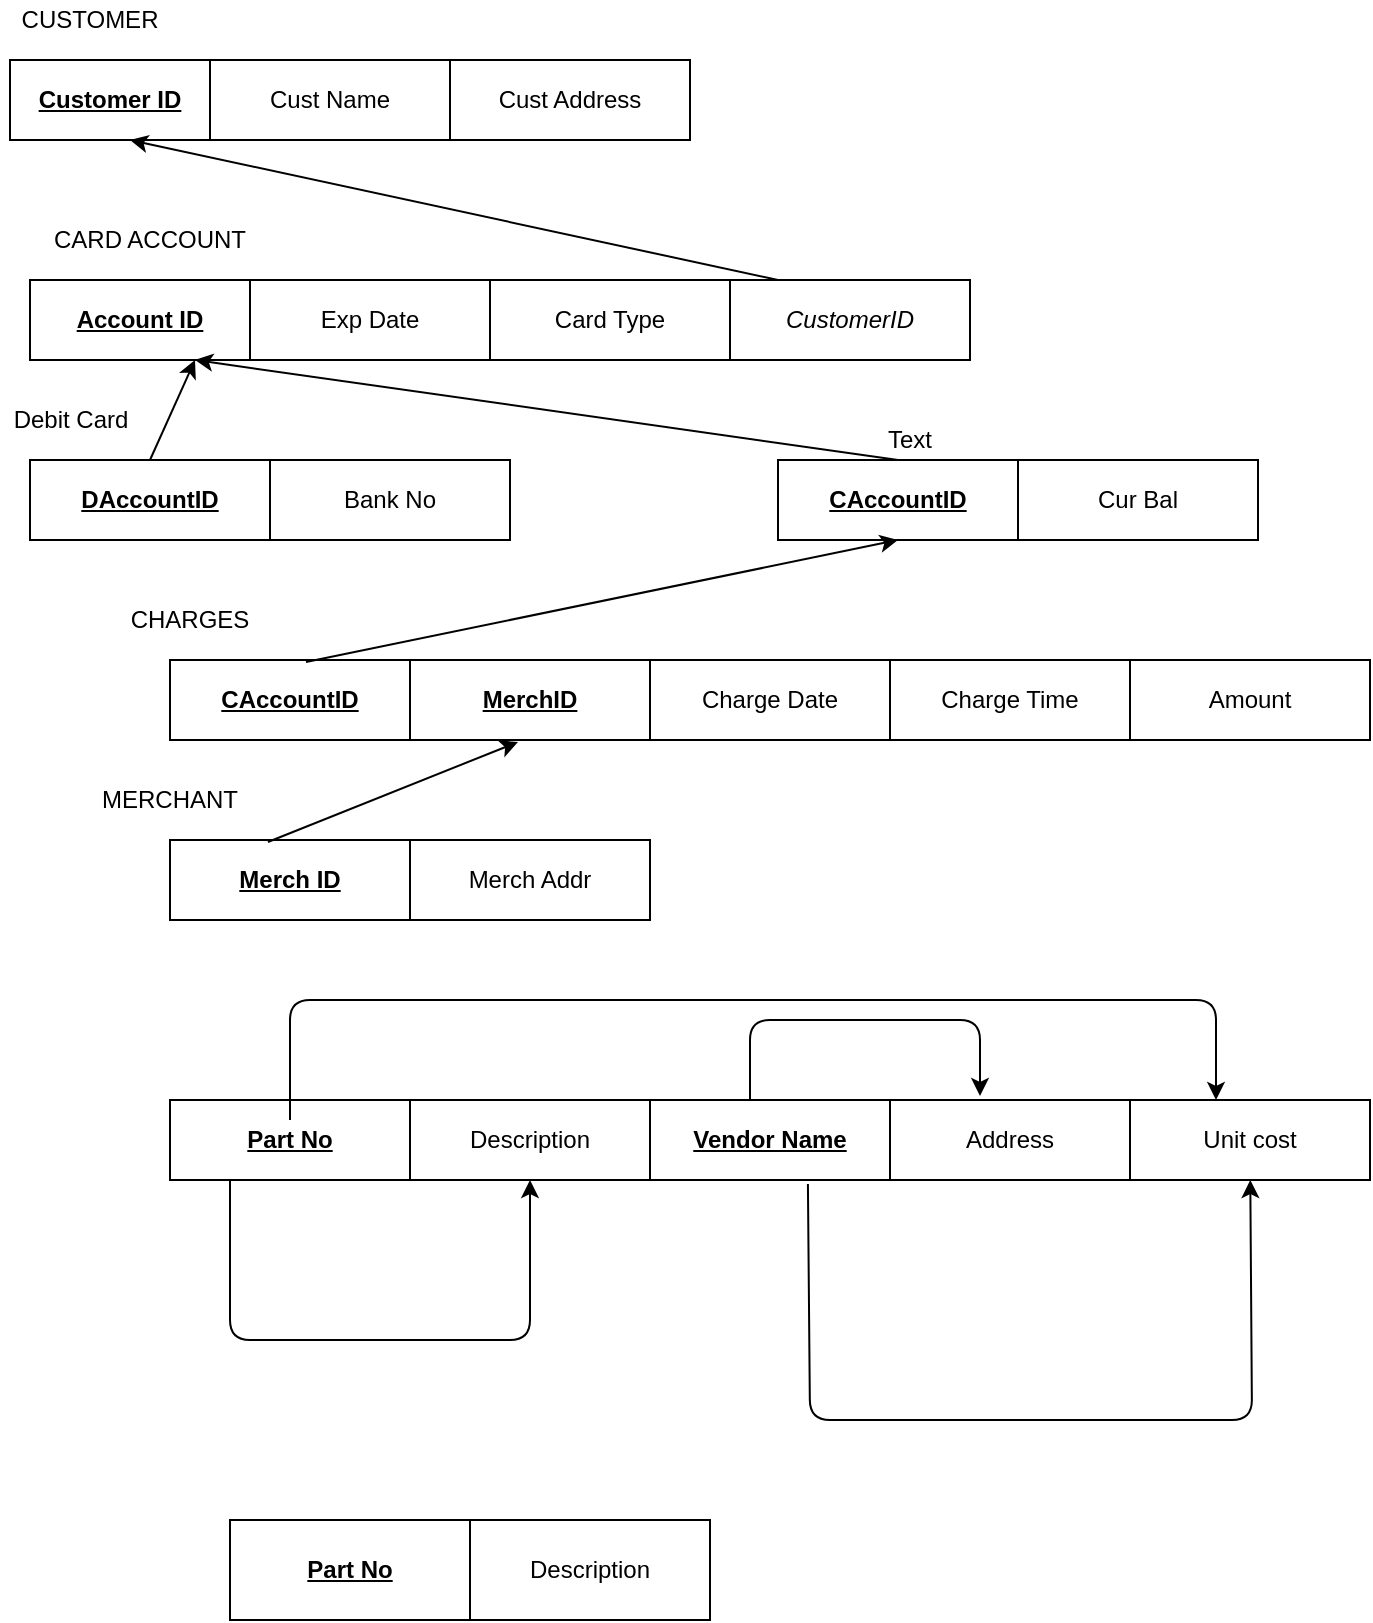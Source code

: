 <mxfile version="13.8.0" type="github">
  <diagram id="bMVnpUsRe7kVm7hbhH8q" name="Page-1">
    <mxGraphModel dx="751" dy="677" grid="1" gridSize="10" guides="1" tooltips="1" connect="1" arrows="1" fold="1" page="1" pageScale="1" pageWidth="827" pageHeight="1169" math="0" shadow="0">
      <root>
        <mxCell id="0" />
        <mxCell id="1" parent="0" />
        <mxCell id="C990iu7r9GBEBKF5YpmI-1" value="&lt;b&gt;&lt;u&gt;Customer ID&lt;/u&gt;&lt;/b&gt;" style="rounded=0;whiteSpace=wrap;html=1;" vertex="1" parent="1">
          <mxGeometry x="30" y="40" width="100" height="40" as="geometry" />
        </mxCell>
        <mxCell id="C990iu7r9GBEBKF5YpmI-2" value="Cust Name" style="rounded=0;whiteSpace=wrap;html=1;" vertex="1" parent="1">
          <mxGeometry x="130" y="40" width="120" height="40" as="geometry" />
        </mxCell>
        <mxCell id="C990iu7r9GBEBKF5YpmI-3" value="Cust Address" style="rounded=0;whiteSpace=wrap;html=1;" vertex="1" parent="1">
          <mxGeometry x="250" y="40" width="120" height="40" as="geometry" />
        </mxCell>
        <mxCell id="C990iu7r9GBEBKF5YpmI-4" value="&lt;b&gt;&lt;u&gt;Account ID&lt;/u&gt;&lt;/b&gt;" style="rounded=0;whiteSpace=wrap;html=1;" vertex="1" parent="1">
          <mxGeometry x="40" y="150" width="110" height="40" as="geometry" />
        </mxCell>
        <mxCell id="C990iu7r9GBEBKF5YpmI-5" value="Exp Date" style="rounded=0;whiteSpace=wrap;html=1;" vertex="1" parent="1">
          <mxGeometry x="150" y="150" width="120" height="40" as="geometry" />
        </mxCell>
        <mxCell id="C990iu7r9GBEBKF5YpmI-8" value="Card Type" style="rounded=0;whiteSpace=wrap;html=1;" vertex="1" parent="1">
          <mxGeometry x="270" y="150" width="120" height="40" as="geometry" />
        </mxCell>
        <mxCell id="C990iu7r9GBEBKF5YpmI-9" value="&lt;i&gt;CustomerID&lt;/i&gt;" style="rounded=0;whiteSpace=wrap;html=1;" vertex="1" parent="1">
          <mxGeometry x="390" y="150" width="120" height="40" as="geometry" />
        </mxCell>
        <mxCell id="C990iu7r9GBEBKF5YpmI-10" value="" style="endArrow=classic;html=1;" edge="1" parent="1">
          <mxGeometry width="50" height="50" relative="1" as="geometry">
            <mxPoint x="414" y="150" as="sourcePoint" />
            <mxPoint x="90" y="80" as="targetPoint" />
          </mxGeometry>
        </mxCell>
        <mxCell id="C990iu7r9GBEBKF5YpmI-11" value="CARD ACCOUNT" style="text;html=1;strokeColor=none;fillColor=none;align=center;verticalAlign=middle;whiteSpace=wrap;rounded=0;" vertex="1" parent="1">
          <mxGeometry x="40" y="120" width="120" height="20" as="geometry" />
        </mxCell>
        <mxCell id="C990iu7r9GBEBKF5YpmI-12" value="CUSTOMER" style="text;html=1;strokeColor=none;fillColor=none;align=center;verticalAlign=middle;whiteSpace=wrap;rounded=0;" vertex="1" parent="1">
          <mxGeometry x="50" y="10" width="40" height="20" as="geometry" />
        </mxCell>
        <mxCell id="C990iu7r9GBEBKF5YpmI-13" value="&lt;b&gt;&lt;u&gt;DAccountID&lt;/u&gt;&lt;/b&gt;" style="rounded=0;whiteSpace=wrap;html=1;" vertex="1" parent="1">
          <mxGeometry x="40" y="240" width="120" height="40" as="geometry" />
        </mxCell>
        <mxCell id="C990iu7r9GBEBKF5YpmI-14" value="Bank No" style="rounded=0;whiteSpace=wrap;html=1;" vertex="1" parent="1">
          <mxGeometry x="160" y="240" width="120" height="40" as="geometry" />
        </mxCell>
        <mxCell id="C990iu7r9GBEBKF5YpmI-15" value="Debit Card" style="text;html=1;align=center;verticalAlign=middle;resizable=0;points=[];autosize=1;" vertex="1" parent="1">
          <mxGeometry x="25" y="210" width="70" height="20" as="geometry" />
        </mxCell>
        <mxCell id="C990iu7r9GBEBKF5YpmI-16" value="" style="endArrow=classic;html=1;entryX=0.75;entryY=1;entryDx=0;entryDy=0;" edge="1" parent="1" target="C990iu7r9GBEBKF5YpmI-4">
          <mxGeometry width="50" height="50" relative="1" as="geometry">
            <mxPoint x="100" y="240" as="sourcePoint" />
            <mxPoint x="150" y="190" as="targetPoint" />
          </mxGeometry>
        </mxCell>
        <mxCell id="C990iu7r9GBEBKF5YpmI-17" value="&lt;b&gt;&lt;u&gt;CAccountID&lt;/u&gt;&lt;/b&gt;" style="rounded=0;whiteSpace=wrap;html=1;" vertex="1" parent="1">
          <mxGeometry x="414" y="240" width="120" height="40" as="geometry" />
        </mxCell>
        <mxCell id="C990iu7r9GBEBKF5YpmI-18" value="Cur Bal" style="rounded=0;whiteSpace=wrap;html=1;" vertex="1" parent="1">
          <mxGeometry x="534" y="240" width="120" height="40" as="geometry" />
        </mxCell>
        <mxCell id="C990iu7r9GBEBKF5YpmI-19" value="CHARGES" style="text;html=1;strokeColor=none;fillColor=none;align=center;verticalAlign=middle;whiteSpace=wrap;rounded=0;" vertex="1" parent="1">
          <mxGeometry x="70" y="310" width="100" height="20" as="geometry" />
        </mxCell>
        <mxCell id="C990iu7r9GBEBKF5YpmI-20" value="" style="endArrow=classic;html=1;entryX=0.75;entryY=1;entryDx=0;entryDy=0;exitX=0.5;exitY=0;exitDx=0;exitDy=0;" edge="1" parent="1" source="C990iu7r9GBEBKF5YpmI-17" target="C990iu7r9GBEBKF5YpmI-4">
          <mxGeometry width="50" height="50" relative="1" as="geometry">
            <mxPoint x="460" y="260" as="sourcePoint" />
            <mxPoint x="510" y="210" as="targetPoint" />
          </mxGeometry>
        </mxCell>
        <mxCell id="C990iu7r9GBEBKF5YpmI-22" value="&lt;b&gt;&lt;u&gt;CAccountID&lt;/u&gt;&lt;/b&gt;" style="rounded=0;whiteSpace=wrap;html=1;" vertex="1" parent="1">
          <mxGeometry x="110" y="340" width="120" height="40" as="geometry" />
        </mxCell>
        <mxCell id="C990iu7r9GBEBKF5YpmI-23" value="&lt;b&gt;&lt;u&gt;MerchID&lt;/u&gt;&lt;/b&gt;" style="rounded=0;whiteSpace=wrap;html=1;" vertex="1" parent="1">
          <mxGeometry x="230" y="340" width="120" height="40" as="geometry" />
        </mxCell>
        <mxCell id="C990iu7r9GBEBKF5YpmI-24" value="Charge Date" style="rounded=0;whiteSpace=wrap;html=1;" vertex="1" parent="1">
          <mxGeometry x="350" y="340" width="120" height="40" as="geometry" />
        </mxCell>
        <mxCell id="C990iu7r9GBEBKF5YpmI-25" value="Charge Time" style="rounded=0;whiteSpace=wrap;html=1;" vertex="1" parent="1">
          <mxGeometry x="470" y="340" width="120" height="40" as="geometry" />
        </mxCell>
        <mxCell id="C990iu7r9GBEBKF5YpmI-26" value="Amount" style="rounded=0;whiteSpace=wrap;html=1;" vertex="1" parent="1">
          <mxGeometry x="590" y="340" width="120" height="40" as="geometry" />
        </mxCell>
        <mxCell id="C990iu7r9GBEBKF5YpmI-27" value="" style="endArrow=classic;html=1;entryX=0.5;entryY=1;entryDx=0;entryDy=0;" edge="1" parent="1" target="C990iu7r9GBEBKF5YpmI-17">
          <mxGeometry width="50" height="50" relative="1" as="geometry">
            <mxPoint x="178" y="341" as="sourcePoint" />
            <mxPoint x="510" y="210" as="targetPoint" />
          </mxGeometry>
        </mxCell>
        <mxCell id="C990iu7r9GBEBKF5YpmI-28" value="Text" style="text;html=1;strokeColor=none;fillColor=none;align=center;verticalAlign=middle;whiteSpace=wrap;rounded=0;" vertex="1" parent="1">
          <mxGeometry x="460" y="220" width="40" height="20" as="geometry" />
        </mxCell>
        <mxCell id="C990iu7r9GBEBKF5YpmI-29" value="&lt;b&gt;&lt;u&gt;Merch ID&lt;/u&gt;&lt;/b&gt;" style="rounded=0;whiteSpace=wrap;html=1;" vertex="1" parent="1">
          <mxGeometry x="110" y="430" width="120" height="40" as="geometry" />
        </mxCell>
        <mxCell id="C990iu7r9GBEBKF5YpmI-31" value="Merch Addr" style="rounded=0;whiteSpace=wrap;html=1;" vertex="1" parent="1">
          <mxGeometry x="230" y="430" width="120" height="40" as="geometry" />
        </mxCell>
        <mxCell id="C990iu7r9GBEBKF5YpmI-32" value="" style="endArrow=classic;html=1;exitX=0.408;exitY=0.025;exitDx=0;exitDy=0;exitPerimeter=0;entryX=0.45;entryY=1.025;entryDx=0;entryDy=0;entryPerimeter=0;" edge="1" parent="1" source="C990iu7r9GBEBKF5YpmI-29" target="C990iu7r9GBEBKF5YpmI-23">
          <mxGeometry width="50" height="50" relative="1" as="geometry">
            <mxPoint x="460" y="260" as="sourcePoint" />
            <mxPoint x="510" y="210" as="targetPoint" />
            <Array as="points" />
          </mxGeometry>
        </mxCell>
        <mxCell id="C990iu7r9GBEBKF5YpmI-33" value="MERCHANT" style="text;html=1;strokeColor=none;fillColor=none;align=center;verticalAlign=middle;whiteSpace=wrap;rounded=0;" vertex="1" parent="1">
          <mxGeometry x="90" y="400" width="40" height="20" as="geometry" />
        </mxCell>
        <mxCell id="C990iu7r9GBEBKF5YpmI-34" value="&lt;u&gt;&lt;b&gt;Part No&lt;/b&gt;&lt;/u&gt;" style="rounded=0;whiteSpace=wrap;html=1;" vertex="1" parent="1">
          <mxGeometry x="110" y="560" width="120" height="40" as="geometry" />
        </mxCell>
        <mxCell id="C990iu7r9GBEBKF5YpmI-35" value="Description" style="rounded=0;whiteSpace=wrap;html=1;" vertex="1" parent="1">
          <mxGeometry x="230" y="560" width="120" height="40" as="geometry" />
        </mxCell>
        <mxCell id="C990iu7r9GBEBKF5YpmI-36" value="&lt;b&gt;&lt;u&gt;Vendor Name&lt;/u&gt;&lt;/b&gt;" style="rounded=0;whiteSpace=wrap;html=1;" vertex="1" parent="1">
          <mxGeometry x="350" y="560" width="120" height="40" as="geometry" />
        </mxCell>
        <mxCell id="C990iu7r9GBEBKF5YpmI-37" value="Address" style="rounded=0;whiteSpace=wrap;html=1;" vertex="1" parent="1">
          <mxGeometry x="470" y="560" width="120" height="40" as="geometry" />
        </mxCell>
        <mxCell id="C990iu7r9GBEBKF5YpmI-38" value="Unit cost" style="rounded=0;whiteSpace=wrap;html=1;" vertex="1" parent="1">
          <mxGeometry x="590" y="560" width="120" height="40" as="geometry" />
        </mxCell>
        <mxCell id="C990iu7r9GBEBKF5YpmI-39" value="" style="endArrow=classic;html=1;exitX=0.25;exitY=1;exitDx=0;exitDy=0;entryX=0.5;entryY=1;entryDx=0;entryDy=0;" edge="1" parent="1" source="C990iu7r9GBEBKF5YpmI-34" target="C990iu7r9GBEBKF5YpmI-35">
          <mxGeometry width="50" height="50" relative="1" as="geometry">
            <mxPoint x="360" y="700" as="sourcePoint" />
            <mxPoint x="310" y="680" as="targetPoint" />
            <Array as="points">
              <mxPoint x="140" y="680" />
              <mxPoint x="290" y="680" />
            </Array>
          </mxGeometry>
        </mxCell>
        <mxCell id="C990iu7r9GBEBKF5YpmI-44" value="" style="endArrow=classic;html=1;" edge="1" parent="1">
          <mxGeometry width="50" height="50" relative="1" as="geometry">
            <mxPoint x="170" y="570" as="sourcePoint" />
            <mxPoint x="633" y="560" as="targetPoint" />
            <Array as="points">
              <mxPoint x="170" y="510" />
              <mxPoint x="633" y="510" />
            </Array>
          </mxGeometry>
        </mxCell>
        <mxCell id="C990iu7r9GBEBKF5YpmI-45" value="" style="endArrow=classic;html=1;" edge="1" parent="1">
          <mxGeometry width="50" height="50" relative="1" as="geometry">
            <mxPoint x="400" y="560" as="sourcePoint" />
            <mxPoint x="515" y="558" as="targetPoint" />
            <Array as="points">
              <mxPoint x="400" y="520" />
              <mxPoint x="515" y="520" />
            </Array>
          </mxGeometry>
        </mxCell>
        <mxCell id="C990iu7r9GBEBKF5YpmI-46" value="" style="endArrow=classic;html=1;exitX=0.658;exitY=1.05;exitDx=0;exitDy=0;exitPerimeter=0;" edge="1" parent="1" source="C990iu7r9GBEBKF5YpmI-36" target="C990iu7r9GBEBKF5YpmI-38">
          <mxGeometry width="50" height="50" relative="1" as="geometry">
            <mxPoint x="430" y="640" as="sourcePoint" />
            <mxPoint x="580" y="640" as="targetPoint" />
            <Array as="points">
              <mxPoint x="430" y="720" />
              <mxPoint x="651" y="720" />
            </Array>
          </mxGeometry>
        </mxCell>
        <mxCell id="C990iu7r9GBEBKF5YpmI-47" value="&lt;u&gt;&lt;b&gt;Part No&lt;/b&gt;&lt;/u&gt;" style="rounded=0;whiteSpace=wrap;html=1;" vertex="1" parent="1">
          <mxGeometry x="140" y="770" width="120" height="50" as="geometry" />
        </mxCell>
        <mxCell id="C990iu7r9GBEBKF5YpmI-48" value="Description" style="rounded=0;whiteSpace=wrap;html=1;" vertex="1" parent="1">
          <mxGeometry x="260" y="770" width="120" height="50" as="geometry" />
        </mxCell>
      </root>
    </mxGraphModel>
  </diagram>
</mxfile>

